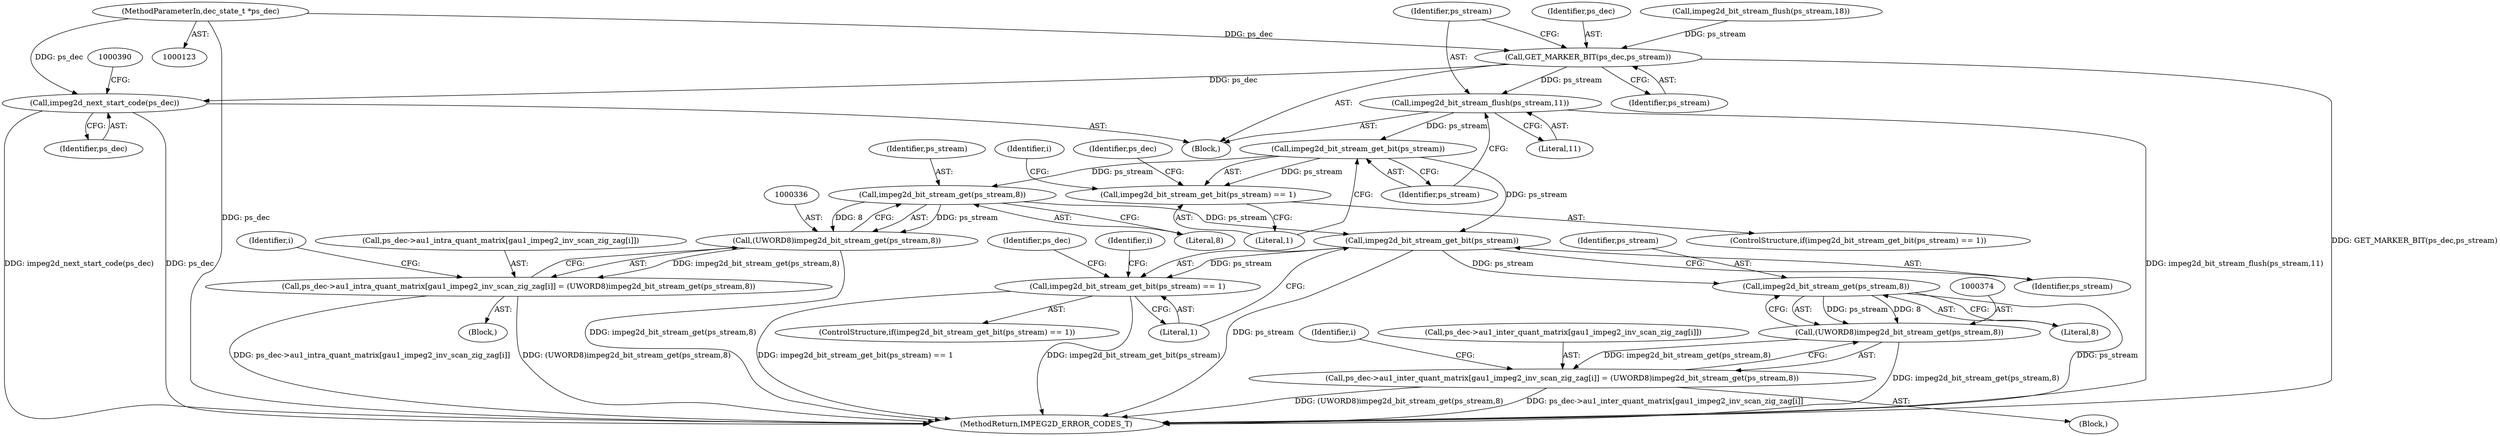 digraph "0_Android_a86eb798d077b9b25c8f8c77e3c02c2f287c1ce7_0@pointer" {
"1000124" [label="(MethodParameterIn,dec_state_t *ps_dec)"];
"1000304" [label="(Call,GET_MARKER_BIT(ps_dec,ps_stream))"];
"1000307" [label="(Call,impeg2d_bit_stream_flush(ps_stream,11))"];
"1000312" [label="(Call,impeg2d_bit_stream_get_bit(ps_stream))"];
"1000311" [label="(Call,impeg2d_bit_stream_get_bit(ps_stream) == 1)"];
"1000337" [label="(Call,impeg2d_bit_stream_get(ps_stream,8))"];
"1000335" [label="(Call,(UWORD8)impeg2d_bit_stream_get(ps_stream,8))"];
"1000327" [label="(Call,ps_dec->au1_intra_quant_matrix[gau1_impeg2_inv_scan_zig_zag[i]] = (UWORD8)impeg2d_bit_stream_get(ps_stream,8))"];
"1000350" [label="(Call,impeg2d_bit_stream_get_bit(ps_stream))"];
"1000349" [label="(Call,impeg2d_bit_stream_get_bit(ps_stream) == 1)"];
"1000375" [label="(Call,impeg2d_bit_stream_get(ps_stream,8))"];
"1000373" [label="(Call,(UWORD8)impeg2d_bit_stream_get(ps_stream,8))"];
"1000365" [label="(Call,ps_dec->au1_inter_quant_matrix[gau1_impeg2_inv_scan_zig_zag[i]] = (UWORD8)impeg2d_bit_stream_get(ps_stream,8))"];
"1000386" [label="(Call,impeg2d_next_start_code(ps_dec))"];
"1000357" [label="(Identifier,i)"];
"1000307" [label="(Call,impeg2d_bit_stream_flush(ps_stream,11))"];
"1000352" [label="(Literal,1)"];
"1000363" [label="(Identifier,i)"];
"1000366" [label="(Call,ps_dec->au1_inter_quant_matrix[gau1_impeg2_inv_scan_zig_zag[i]])"];
"1000125" [label="(Block,)"];
"1000377" [label="(Literal,8)"];
"1000376" [label="(Identifier,ps_stream)"];
"1000304" [label="(Call,GET_MARKER_BIT(ps_dec,ps_stream))"];
"1000305" [label="(Identifier,ps_dec)"];
"1000365" [label="(Call,ps_dec->au1_inter_quant_matrix[gau1_impeg2_inv_scan_zig_zag[i]] = (UWORD8)impeg2d_bit_stream_get(ps_stream,8))"];
"1000350" [label="(Call,impeg2d_bit_stream_get_bit(ps_stream))"];
"1000337" [label="(Call,impeg2d_bit_stream_get(ps_stream,8))"];
"1000325" [label="(Identifier,i)"];
"1000313" [label="(Identifier,ps_stream)"];
"1000306" [label="(Identifier,ps_stream)"];
"1000348" [label="(ControlStructure,if(impeg2d_bit_stream_get_bit(ps_stream) == 1))"];
"1000392" [label="(MethodReturn,IMPEG2D_ERROR_CODES_T)"];
"1000382" [label="(Identifier,ps_dec)"];
"1000311" [label="(Call,impeg2d_bit_stream_get_bit(ps_stream) == 1)"];
"1000310" [label="(ControlStructure,if(impeg2d_bit_stream_get_bit(ps_stream) == 1))"];
"1000327" [label="(Call,ps_dec->au1_intra_quant_matrix[gau1_impeg2_inv_scan_zig_zag[i]] = (UWORD8)impeg2d_bit_stream_get(ps_stream,8))"];
"1000375" [label="(Call,impeg2d_bit_stream_get(ps_stream,8))"];
"1000338" [label="(Identifier,ps_stream)"];
"1000301" [label="(Call,impeg2d_bit_stream_flush(ps_stream,18))"];
"1000351" [label="(Identifier,ps_stream)"];
"1000364" [label="(Block,)"];
"1000328" [label="(Call,ps_dec->au1_intra_quant_matrix[gau1_impeg2_inv_scan_zig_zag[i]])"];
"1000386" [label="(Call,impeg2d_next_start_code(ps_dec))"];
"1000308" [label="(Identifier,ps_stream)"];
"1000124" [label="(MethodParameterIn,dec_state_t *ps_dec)"];
"1000314" [label="(Literal,1)"];
"1000335" [label="(Call,(UWORD8)impeg2d_bit_stream_get(ps_stream,8))"];
"1000349" [label="(Call,impeg2d_bit_stream_get_bit(ps_stream) == 1)"];
"1000344" [label="(Identifier,ps_dec)"];
"1000339" [label="(Literal,8)"];
"1000312" [label="(Call,impeg2d_bit_stream_get_bit(ps_stream))"];
"1000309" [label="(Literal,11)"];
"1000373" [label="(Call,(UWORD8)impeg2d_bit_stream_get(ps_stream,8))"];
"1000319" [label="(Identifier,i)"];
"1000387" [label="(Identifier,ps_dec)"];
"1000326" [label="(Block,)"];
"1000124" -> "1000123"  [label="AST: "];
"1000124" -> "1000392"  [label="DDG: ps_dec"];
"1000124" -> "1000304"  [label="DDG: ps_dec"];
"1000124" -> "1000386"  [label="DDG: ps_dec"];
"1000304" -> "1000125"  [label="AST: "];
"1000304" -> "1000306"  [label="CFG: "];
"1000305" -> "1000304"  [label="AST: "];
"1000306" -> "1000304"  [label="AST: "];
"1000308" -> "1000304"  [label="CFG: "];
"1000304" -> "1000392"  [label="DDG: GET_MARKER_BIT(ps_dec,ps_stream)"];
"1000301" -> "1000304"  [label="DDG: ps_stream"];
"1000304" -> "1000307"  [label="DDG: ps_stream"];
"1000304" -> "1000386"  [label="DDG: ps_dec"];
"1000307" -> "1000125"  [label="AST: "];
"1000307" -> "1000309"  [label="CFG: "];
"1000308" -> "1000307"  [label="AST: "];
"1000309" -> "1000307"  [label="AST: "];
"1000313" -> "1000307"  [label="CFG: "];
"1000307" -> "1000392"  [label="DDG: impeg2d_bit_stream_flush(ps_stream,11)"];
"1000307" -> "1000312"  [label="DDG: ps_stream"];
"1000312" -> "1000311"  [label="AST: "];
"1000312" -> "1000313"  [label="CFG: "];
"1000313" -> "1000312"  [label="AST: "];
"1000314" -> "1000312"  [label="CFG: "];
"1000312" -> "1000311"  [label="DDG: ps_stream"];
"1000312" -> "1000337"  [label="DDG: ps_stream"];
"1000312" -> "1000350"  [label="DDG: ps_stream"];
"1000311" -> "1000310"  [label="AST: "];
"1000311" -> "1000314"  [label="CFG: "];
"1000314" -> "1000311"  [label="AST: "];
"1000319" -> "1000311"  [label="CFG: "];
"1000344" -> "1000311"  [label="CFG: "];
"1000337" -> "1000335"  [label="AST: "];
"1000337" -> "1000339"  [label="CFG: "];
"1000338" -> "1000337"  [label="AST: "];
"1000339" -> "1000337"  [label="AST: "];
"1000335" -> "1000337"  [label="CFG: "];
"1000337" -> "1000335"  [label="DDG: ps_stream"];
"1000337" -> "1000335"  [label="DDG: 8"];
"1000337" -> "1000350"  [label="DDG: ps_stream"];
"1000335" -> "1000327"  [label="AST: "];
"1000336" -> "1000335"  [label="AST: "];
"1000327" -> "1000335"  [label="CFG: "];
"1000335" -> "1000392"  [label="DDG: impeg2d_bit_stream_get(ps_stream,8)"];
"1000335" -> "1000327"  [label="DDG: impeg2d_bit_stream_get(ps_stream,8)"];
"1000327" -> "1000326"  [label="AST: "];
"1000328" -> "1000327"  [label="AST: "];
"1000325" -> "1000327"  [label="CFG: "];
"1000327" -> "1000392"  [label="DDG: ps_dec->au1_intra_quant_matrix[gau1_impeg2_inv_scan_zig_zag[i]]"];
"1000327" -> "1000392"  [label="DDG: (UWORD8)impeg2d_bit_stream_get(ps_stream,8)"];
"1000350" -> "1000349"  [label="AST: "];
"1000350" -> "1000351"  [label="CFG: "];
"1000351" -> "1000350"  [label="AST: "];
"1000352" -> "1000350"  [label="CFG: "];
"1000350" -> "1000392"  [label="DDG: ps_stream"];
"1000350" -> "1000349"  [label="DDG: ps_stream"];
"1000350" -> "1000375"  [label="DDG: ps_stream"];
"1000349" -> "1000348"  [label="AST: "];
"1000349" -> "1000352"  [label="CFG: "];
"1000352" -> "1000349"  [label="AST: "];
"1000357" -> "1000349"  [label="CFG: "];
"1000382" -> "1000349"  [label="CFG: "];
"1000349" -> "1000392"  [label="DDG: impeg2d_bit_stream_get_bit(ps_stream) == 1"];
"1000349" -> "1000392"  [label="DDG: impeg2d_bit_stream_get_bit(ps_stream)"];
"1000375" -> "1000373"  [label="AST: "];
"1000375" -> "1000377"  [label="CFG: "];
"1000376" -> "1000375"  [label="AST: "];
"1000377" -> "1000375"  [label="AST: "];
"1000373" -> "1000375"  [label="CFG: "];
"1000375" -> "1000392"  [label="DDG: ps_stream"];
"1000375" -> "1000373"  [label="DDG: ps_stream"];
"1000375" -> "1000373"  [label="DDG: 8"];
"1000373" -> "1000365"  [label="AST: "];
"1000374" -> "1000373"  [label="AST: "];
"1000365" -> "1000373"  [label="CFG: "];
"1000373" -> "1000392"  [label="DDG: impeg2d_bit_stream_get(ps_stream,8)"];
"1000373" -> "1000365"  [label="DDG: impeg2d_bit_stream_get(ps_stream,8)"];
"1000365" -> "1000364"  [label="AST: "];
"1000366" -> "1000365"  [label="AST: "];
"1000363" -> "1000365"  [label="CFG: "];
"1000365" -> "1000392"  [label="DDG: (UWORD8)impeg2d_bit_stream_get(ps_stream,8)"];
"1000365" -> "1000392"  [label="DDG: ps_dec->au1_inter_quant_matrix[gau1_impeg2_inv_scan_zig_zag[i]]"];
"1000386" -> "1000125"  [label="AST: "];
"1000386" -> "1000387"  [label="CFG: "];
"1000387" -> "1000386"  [label="AST: "];
"1000390" -> "1000386"  [label="CFG: "];
"1000386" -> "1000392"  [label="DDG: ps_dec"];
"1000386" -> "1000392"  [label="DDG: impeg2d_next_start_code(ps_dec)"];
}
